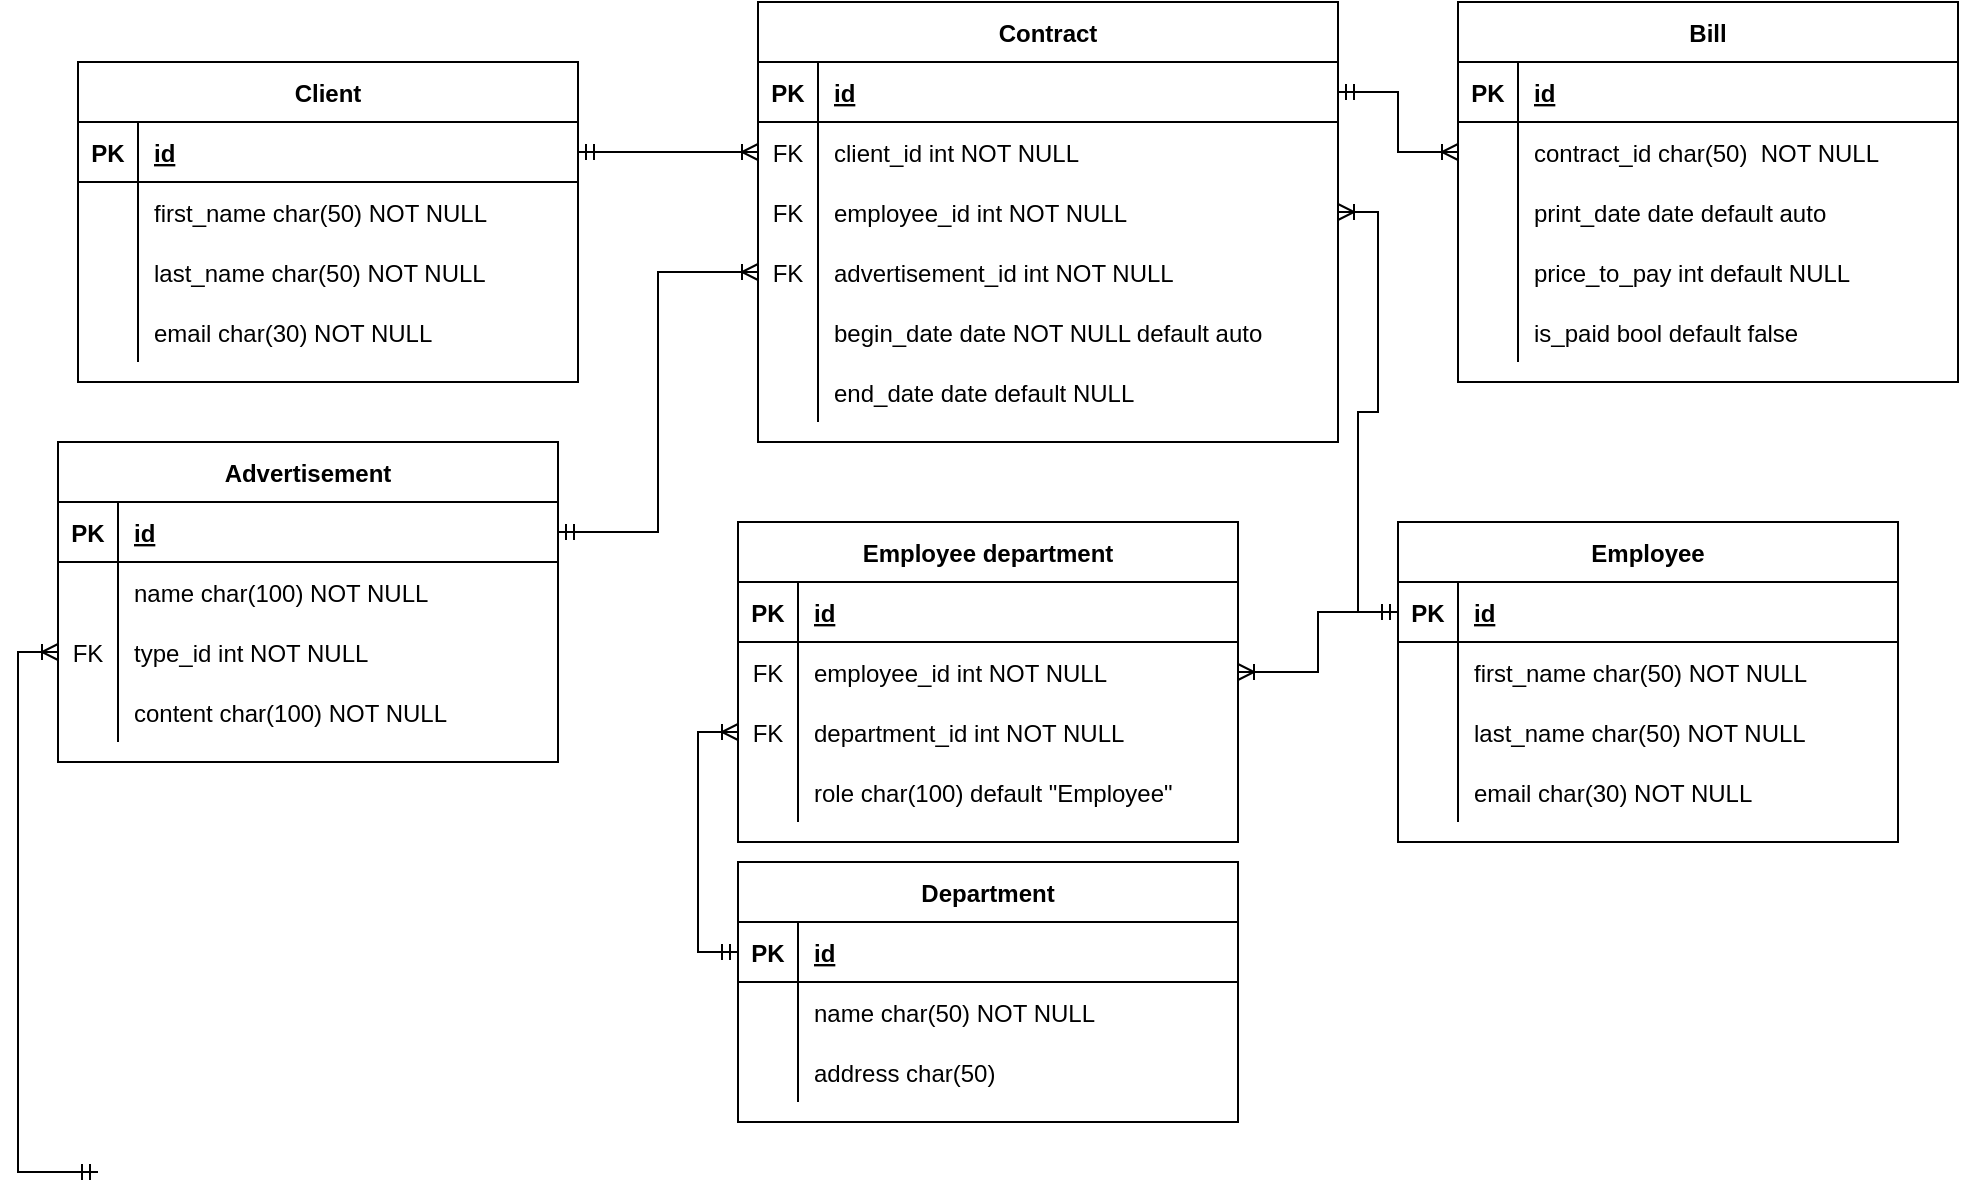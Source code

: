 <mxfile version="14.4.3" type="github">
  <diagram id="R2lEEEUBdFMjLlhIrx00" name="Page-1">
    <mxGraphModel dx="1182" dy="742" grid="1" gridSize="10" guides="1" tooltips="1" connect="1" arrows="1" fold="1" page="1" pageScale="1" pageWidth="850" pageHeight="1100" math="0" shadow="0" extFonts="Permanent Marker^https://fonts.googleapis.com/css?family=Permanent+Marker">
      <root>
        <mxCell id="0" />
        <mxCell id="1" parent="0" />
        <mxCell id="C-vyLk0tnHw3VtMMgP7b-1" value="" style="edgeStyle=entityRelationEdgeStyle;endArrow=ERoneToMany;startArrow=ERmandOne;endFill=0;startFill=0;" parent="1" source="C-vyLk0tnHw3VtMMgP7b-24" target="C-vyLk0tnHw3VtMMgP7b-6" edge="1">
          <mxGeometry width="100" height="100" relative="1" as="geometry">
            <mxPoint x="340" y="720" as="sourcePoint" />
            <mxPoint x="440" y="620" as="targetPoint" />
          </mxGeometry>
        </mxCell>
        <mxCell id="C-vyLk0tnHw3VtMMgP7b-2" value="Contract" style="shape=table;startSize=30;container=1;collapsible=1;childLayout=tableLayout;fixedRows=1;rowLines=0;fontStyle=1;align=center;resizeLast=1;" parent="1" vertex="1">
          <mxGeometry x="490" y="120" width="290" height="220" as="geometry" />
        </mxCell>
        <mxCell id="C-vyLk0tnHw3VtMMgP7b-3" value="" style="shape=partialRectangle;collapsible=0;dropTarget=0;pointerEvents=0;fillColor=none;points=[[0,0.5],[1,0.5]];portConstraint=eastwest;top=0;left=0;right=0;bottom=1;" parent="C-vyLk0tnHw3VtMMgP7b-2" vertex="1">
          <mxGeometry y="30" width="290" height="30" as="geometry" />
        </mxCell>
        <mxCell id="C-vyLk0tnHw3VtMMgP7b-4" value="PK" style="shape=partialRectangle;overflow=hidden;connectable=0;fillColor=none;top=0;left=0;bottom=0;right=0;fontStyle=1;" parent="C-vyLk0tnHw3VtMMgP7b-3" vertex="1">
          <mxGeometry width="30" height="30" as="geometry" />
        </mxCell>
        <mxCell id="C-vyLk0tnHw3VtMMgP7b-5" value="id" style="shape=partialRectangle;overflow=hidden;connectable=0;fillColor=none;top=0;left=0;bottom=0;right=0;align=left;spacingLeft=6;fontStyle=5;" parent="C-vyLk0tnHw3VtMMgP7b-3" vertex="1">
          <mxGeometry x="30" width="260" height="30" as="geometry" />
        </mxCell>
        <mxCell id="C-vyLk0tnHw3VtMMgP7b-6" value="" style="shape=partialRectangle;collapsible=0;dropTarget=0;pointerEvents=0;fillColor=none;points=[[0,0.5],[1,0.5]];portConstraint=eastwest;top=0;left=0;right=0;bottom=0;" parent="C-vyLk0tnHw3VtMMgP7b-2" vertex="1">
          <mxGeometry y="60" width="290" height="30" as="geometry" />
        </mxCell>
        <mxCell id="C-vyLk0tnHw3VtMMgP7b-7" value="FK" style="shape=partialRectangle;overflow=hidden;connectable=0;fillColor=none;top=0;left=0;bottom=0;right=0;" parent="C-vyLk0tnHw3VtMMgP7b-6" vertex="1">
          <mxGeometry width="30" height="30" as="geometry" />
        </mxCell>
        <mxCell id="C-vyLk0tnHw3VtMMgP7b-8" value="client_id int NOT NULL" style="shape=partialRectangle;overflow=hidden;connectable=0;fillColor=none;top=0;left=0;bottom=0;right=0;align=left;spacingLeft=6;" parent="C-vyLk0tnHw3VtMMgP7b-6" vertex="1">
          <mxGeometry x="30" width="260" height="30" as="geometry" />
        </mxCell>
        <mxCell id="C-vyLk0tnHw3VtMMgP7b-9" value="" style="shape=partialRectangle;collapsible=0;dropTarget=0;pointerEvents=0;fillColor=none;points=[[0,0.5],[1,0.5]];portConstraint=eastwest;top=0;left=0;right=0;bottom=0;" parent="C-vyLk0tnHw3VtMMgP7b-2" vertex="1">
          <mxGeometry y="90" width="290" height="30" as="geometry" />
        </mxCell>
        <mxCell id="C-vyLk0tnHw3VtMMgP7b-10" value="FK" style="shape=partialRectangle;overflow=hidden;connectable=0;fillColor=none;top=0;left=0;bottom=0;right=0;" parent="C-vyLk0tnHw3VtMMgP7b-9" vertex="1">
          <mxGeometry width="30" height="30" as="geometry" />
        </mxCell>
        <mxCell id="C-vyLk0tnHw3VtMMgP7b-11" value="employee_id int NOT NULL" style="shape=partialRectangle;overflow=hidden;connectable=0;fillColor=none;top=0;left=0;bottom=0;right=0;align=left;spacingLeft=6;" parent="C-vyLk0tnHw3VtMMgP7b-9" vertex="1">
          <mxGeometry x="30" width="260" height="30" as="geometry" />
        </mxCell>
        <mxCell id="jYW_8Co8lEucG8dBWMGK-66" value="" style="shape=partialRectangle;collapsible=0;dropTarget=0;pointerEvents=0;fillColor=none;points=[[0,0.5],[1,0.5]];portConstraint=eastwest;top=0;left=0;right=0;bottom=0;" parent="C-vyLk0tnHw3VtMMgP7b-2" vertex="1">
          <mxGeometry y="120" width="290" height="30" as="geometry" />
        </mxCell>
        <mxCell id="jYW_8Co8lEucG8dBWMGK-67" value="FK" style="shape=partialRectangle;overflow=hidden;connectable=0;fillColor=none;top=0;left=0;bottom=0;right=0;" parent="jYW_8Co8lEucG8dBWMGK-66" vertex="1">
          <mxGeometry width="30" height="30" as="geometry" />
        </mxCell>
        <mxCell id="jYW_8Co8lEucG8dBWMGK-68" value="advertisement_id int NOT NULL" style="shape=partialRectangle;overflow=hidden;connectable=0;fillColor=none;top=0;left=0;bottom=0;right=0;align=left;spacingLeft=6;" parent="jYW_8Co8lEucG8dBWMGK-66" vertex="1">
          <mxGeometry x="30" width="260" height="30" as="geometry" />
        </mxCell>
        <mxCell id="jYW_8Co8lEucG8dBWMGK-69" value="" style="shape=partialRectangle;collapsible=0;dropTarget=0;pointerEvents=0;fillColor=none;points=[[0,0.5],[1,0.5]];portConstraint=eastwest;top=0;left=0;right=0;bottom=0;" parent="C-vyLk0tnHw3VtMMgP7b-2" vertex="1">
          <mxGeometry y="150" width="290" height="30" as="geometry" />
        </mxCell>
        <mxCell id="jYW_8Co8lEucG8dBWMGK-70" value="" style="shape=partialRectangle;overflow=hidden;connectable=0;fillColor=none;top=0;left=0;bottom=0;right=0;" parent="jYW_8Co8lEucG8dBWMGK-69" vertex="1">
          <mxGeometry width="30" height="30" as="geometry" />
        </mxCell>
        <mxCell id="jYW_8Co8lEucG8dBWMGK-71" value="begin_date date NOT NULL default auto" style="shape=partialRectangle;overflow=hidden;connectable=0;fillColor=none;top=0;left=0;bottom=0;right=0;align=left;spacingLeft=6;" parent="jYW_8Co8lEucG8dBWMGK-69" vertex="1">
          <mxGeometry x="30" width="260" height="30" as="geometry" />
        </mxCell>
        <mxCell id="jYW_8Co8lEucG8dBWMGK-72" value="" style="shape=partialRectangle;collapsible=0;dropTarget=0;pointerEvents=0;fillColor=none;points=[[0,0.5],[1,0.5]];portConstraint=eastwest;top=0;left=0;right=0;bottom=0;" parent="C-vyLk0tnHw3VtMMgP7b-2" vertex="1">
          <mxGeometry y="180" width="290" height="30" as="geometry" />
        </mxCell>
        <mxCell id="jYW_8Co8lEucG8dBWMGK-73" value="" style="shape=partialRectangle;overflow=hidden;connectable=0;fillColor=none;top=0;left=0;bottom=0;right=0;" parent="jYW_8Co8lEucG8dBWMGK-72" vertex="1">
          <mxGeometry width="30" height="30" as="geometry" />
        </mxCell>
        <mxCell id="jYW_8Co8lEucG8dBWMGK-74" value="end_date date default NULL" style="shape=partialRectangle;overflow=hidden;connectable=0;fillColor=none;top=0;left=0;bottom=0;right=0;align=left;spacingLeft=6;" parent="jYW_8Co8lEucG8dBWMGK-72" vertex="1">
          <mxGeometry x="30" width="260" height="30" as="geometry" />
        </mxCell>
        <mxCell id="C-vyLk0tnHw3VtMMgP7b-23" value="Client" style="shape=table;startSize=30;container=1;collapsible=1;childLayout=tableLayout;fixedRows=1;rowLines=0;fontStyle=1;align=center;resizeLast=1;" parent="1" vertex="1">
          <mxGeometry x="150" y="150" width="250" height="160" as="geometry" />
        </mxCell>
        <mxCell id="C-vyLk0tnHw3VtMMgP7b-24" value="" style="shape=partialRectangle;collapsible=0;dropTarget=0;pointerEvents=0;fillColor=none;points=[[0,0.5],[1,0.5]];portConstraint=eastwest;top=0;left=0;right=0;bottom=1;" parent="C-vyLk0tnHw3VtMMgP7b-23" vertex="1">
          <mxGeometry y="30" width="250" height="30" as="geometry" />
        </mxCell>
        <mxCell id="C-vyLk0tnHw3VtMMgP7b-25" value="PK" style="shape=partialRectangle;overflow=hidden;connectable=0;fillColor=none;top=0;left=0;bottom=0;right=0;fontStyle=1;" parent="C-vyLk0tnHw3VtMMgP7b-24" vertex="1">
          <mxGeometry width="30" height="30" as="geometry" />
        </mxCell>
        <mxCell id="C-vyLk0tnHw3VtMMgP7b-26" value="id" style="shape=partialRectangle;overflow=hidden;connectable=0;fillColor=none;top=0;left=0;bottom=0;right=0;align=left;spacingLeft=6;fontStyle=5;" parent="C-vyLk0tnHw3VtMMgP7b-24" vertex="1">
          <mxGeometry x="30" width="220" height="30" as="geometry" />
        </mxCell>
        <mxCell id="C-vyLk0tnHw3VtMMgP7b-27" value="" style="shape=partialRectangle;collapsible=0;dropTarget=0;pointerEvents=0;fillColor=none;points=[[0,0.5],[1,0.5]];portConstraint=eastwest;top=0;left=0;right=0;bottom=0;" parent="C-vyLk0tnHw3VtMMgP7b-23" vertex="1">
          <mxGeometry y="60" width="250" height="30" as="geometry" />
        </mxCell>
        <mxCell id="C-vyLk0tnHw3VtMMgP7b-28" value="" style="shape=partialRectangle;overflow=hidden;connectable=0;fillColor=none;top=0;left=0;bottom=0;right=0;" parent="C-vyLk0tnHw3VtMMgP7b-27" vertex="1">
          <mxGeometry width="30" height="30" as="geometry" />
        </mxCell>
        <mxCell id="C-vyLk0tnHw3VtMMgP7b-29" value="first_name char(50) NOT NULL" style="shape=partialRectangle;overflow=hidden;connectable=0;fillColor=none;top=0;left=0;bottom=0;right=0;align=left;spacingLeft=6;" parent="C-vyLk0tnHw3VtMMgP7b-27" vertex="1">
          <mxGeometry x="30" width="220" height="30" as="geometry" />
        </mxCell>
        <mxCell id="DAZSzT3aJ0yRN7Px0Ek2-8" value="" style="shape=partialRectangle;collapsible=0;dropTarget=0;pointerEvents=0;fillColor=none;points=[[0,0.5],[1,0.5]];portConstraint=eastwest;top=0;left=0;right=0;bottom=0;" parent="C-vyLk0tnHw3VtMMgP7b-23" vertex="1">
          <mxGeometry y="90" width="250" height="30" as="geometry" />
        </mxCell>
        <mxCell id="DAZSzT3aJ0yRN7Px0Ek2-9" value="" style="shape=partialRectangle;overflow=hidden;connectable=0;fillColor=none;top=0;left=0;bottom=0;right=0;" parent="DAZSzT3aJ0yRN7Px0Ek2-8" vertex="1">
          <mxGeometry width="30" height="30" as="geometry" />
        </mxCell>
        <mxCell id="DAZSzT3aJ0yRN7Px0Ek2-10" value="last_name char(50) NOT NULL" style="shape=partialRectangle;overflow=hidden;connectable=0;fillColor=none;top=0;left=0;bottom=0;right=0;align=left;spacingLeft=6;" parent="DAZSzT3aJ0yRN7Px0Ek2-8" vertex="1">
          <mxGeometry x="30" width="220" height="30" as="geometry" />
        </mxCell>
        <mxCell id="DAZSzT3aJ0yRN7Px0Ek2-11" value="" style="shape=partialRectangle;collapsible=0;dropTarget=0;pointerEvents=0;fillColor=none;points=[[0,0.5],[1,0.5]];portConstraint=eastwest;top=0;left=0;right=0;bottom=0;" parent="C-vyLk0tnHw3VtMMgP7b-23" vertex="1">
          <mxGeometry y="120" width="250" height="30" as="geometry" />
        </mxCell>
        <mxCell id="DAZSzT3aJ0yRN7Px0Ek2-12" value="" style="shape=partialRectangle;overflow=hidden;connectable=0;fillColor=none;top=0;left=0;bottom=0;right=0;" parent="DAZSzT3aJ0yRN7Px0Ek2-11" vertex="1">
          <mxGeometry width="30" height="30" as="geometry" />
        </mxCell>
        <mxCell id="DAZSzT3aJ0yRN7Px0Ek2-13" value="email char(30) NOT NULL" style="shape=partialRectangle;overflow=hidden;connectable=0;fillColor=none;top=0;left=0;bottom=0;right=0;align=left;spacingLeft=6;" parent="DAZSzT3aJ0yRN7Px0Ek2-11" vertex="1">
          <mxGeometry x="30" width="220" height="30" as="geometry" />
        </mxCell>
        <mxCell id="jYW_8Co8lEucG8dBWMGK-1" value="Advertisement" style="shape=table;startSize=30;container=1;collapsible=1;childLayout=tableLayout;fixedRows=1;rowLines=0;fontStyle=1;align=center;resizeLast=1;" parent="1" vertex="1">
          <mxGeometry x="140" y="340" width="250" height="160" as="geometry" />
        </mxCell>
        <mxCell id="jYW_8Co8lEucG8dBWMGK-2" value="" style="shape=partialRectangle;collapsible=0;dropTarget=0;pointerEvents=0;fillColor=none;points=[[0,0.5],[1,0.5]];portConstraint=eastwest;top=0;left=0;right=0;bottom=1;" parent="jYW_8Co8lEucG8dBWMGK-1" vertex="1">
          <mxGeometry y="30" width="250" height="30" as="geometry" />
        </mxCell>
        <mxCell id="jYW_8Co8lEucG8dBWMGK-3" value="PK" style="shape=partialRectangle;overflow=hidden;connectable=0;fillColor=none;top=0;left=0;bottom=0;right=0;fontStyle=1;" parent="jYW_8Co8lEucG8dBWMGK-2" vertex="1">
          <mxGeometry width="30" height="30" as="geometry" />
        </mxCell>
        <mxCell id="jYW_8Co8lEucG8dBWMGK-4" value="id" style="shape=partialRectangle;overflow=hidden;connectable=0;fillColor=none;top=0;left=0;bottom=0;right=0;align=left;spacingLeft=6;fontStyle=5;" parent="jYW_8Co8lEucG8dBWMGK-2" vertex="1">
          <mxGeometry x="30" width="220" height="30" as="geometry" />
        </mxCell>
        <mxCell id="jYW_8Co8lEucG8dBWMGK-8" value="" style="shape=partialRectangle;collapsible=0;dropTarget=0;pointerEvents=0;fillColor=none;points=[[0,0.5],[1,0.5]];portConstraint=eastwest;top=0;left=0;right=0;bottom=0;" parent="jYW_8Co8lEucG8dBWMGK-1" vertex="1">
          <mxGeometry y="60" width="250" height="30" as="geometry" />
        </mxCell>
        <mxCell id="jYW_8Co8lEucG8dBWMGK-9" value="" style="shape=partialRectangle;overflow=hidden;connectable=0;fillColor=none;top=0;left=0;bottom=0;right=0;" parent="jYW_8Co8lEucG8dBWMGK-8" vertex="1">
          <mxGeometry width="30" height="30" as="geometry" />
        </mxCell>
        <mxCell id="jYW_8Co8lEucG8dBWMGK-10" value="name char(100) NOT NULL" style="shape=partialRectangle;overflow=hidden;connectable=0;fillColor=none;top=0;left=0;bottom=0;right=0;align=left;spacingLeft=6;" parent="jYW_8Co8lEucG8dBWMGK-8" vertex="1">
          <mxGeometry x="30" width="220" height="30" as="geometry" />
        </mxCell>
        <mxCell id="jYW_8Co8lEucG8dBWMGK-31" value="" style="shape=partialRectangle;collapsible=0;dropTarget=0;pointerEvents=0;fillColor=none;points=[[0,0.5],[1,0.5]];portConstraint=eastwest;top=0;left=0;right=0;bottom=0;" parent="jYW_8Co8lEucG8dBWMGK-1" vertex="1">
          <mxGeometry y="90" width="250" height="30" as="geometry" />
        </mxCell>
        <mxCell id="jYW_8Co8lEucG8dBWMGK-32" value="FK" style="shape=partialRectangle;overflow=hidden;connectable=0;fillColor=none;top=0;left=0;bottom=0;right=0;" parent="jYW_8Co8lEucG8dBWMGK-31" vertex="1">
          <mxGeometry width="30" height="30" as="geometry" />
        </mxCell>
        <mxCell id="jYW_8Co8lEucG8dBWMGK-33" value="type_id int NOT NULL" style="shape=partialRectangle;overflow=hidden;connectable=0;fillColor=none;top=0;left=0;bottom=0;right=0;align=left;spacingLeft=6;" parent="jYW_8Co8lEucG8dBWMGK-31" vertex="1">
          <mxGeometry x="30" width="220" height="30" as="geometry" />
        </mxCell>
        <mxCell id="jYW_8Co8lEucG8dBWMGK-34" value="" style="shape=partialRectangle;collapsible=0;dropTarget=0;pointerEvents=0;fillColor=none;points=[[0,0.5],[1,0.5]];portConstraint=eastwest;top=0;left=0;right=0;bottom=0;" parent="jYW_8Co8lEucG8dBWMGK-1" vertex="1">
          <mxGeometry y="120" width="250" height="30" as="geometry" />
        </mxCell>
        <mxCell id="jYW_8Co8lEucG8dBWMGK-35" value="" style="shape=partialRectangle;overflow=hidden;connectable=0;fillColor=none;top=0;left=0;bottom=0;right=0;" parent="jYW_8Co8lEucG8dBWMGK-34" vertex="1">
          <mxGeometry width="30" height="30" as="geometry" />
        </mxCell>
        <mxCell id="jYW_8Co8lEucG8dBWMGK-36" value="content char(100) NOT NULL" style="shape=partialRectangle;overflow=hidden;connectable=0;fillColor=none;top=0;left=0;bottom=0;right=0;align=left;spacingLeft=6;" parent="jYW_8Co8lEucG8dBWMGK-34" vertex="1">
          <mxGeometry x="30" width="220" height="30" as="geometry" />
        </mxCell>
        <mxCell id="jYW_8Co8lEucG8dBWMGK-11" value="Employee" style="shape=table;startSize=30;container=1;collapsible=1;childLayout=tableLayout;fixedRows=1;rowLines=0;fontStyle=1;align=center;resizeLast=1;" parent="1" vertex="1">
          <mxGeometry x="810" y="380" width="250" height="160" as="geometry" />
        </mxCell>
        <mxCell id="jYW_8Co8lEucG8dBWMGK-12" value="" style="shape=partialRectangle;collapsible=0;dropTarget=0;pointerEvents=0;fillColor=none;points=[[0,0.5],[1,0.5]];portConstraint=eastwest;top=0;left=0;right=0;bottom=1;" parent="jYW_8Co8lEucG8dBWMGK-11" vertex="1">
          <mxGeometry y="30" width="250" height="30" as="geometry" />
        </mxCell>
        <mxCell id="jYW_8Co8lEucG8dBWMGK-13" value="PK" style="shape=partialRectangle;overflow=hidden;connectable=0;fillColor=none;top=0;left=0;bottom=0;right=0;fontStyle=1;" parent="jYW_8Co8lEucG8dBWMGK-12" vertex="1">
          <mxGeometry width="30" height="30" as="geometry" />
        </mxCell>
        <mxCell id="jYW_8Co8lEucG8dBWMGK-14" value="id" style="shape=partialRectangle;overflow=hidden;connectable=0;fillColor=none;top=0;left=0;bottom=0;right=0;align=left;spacingLeft=6;fontStyle=5;" parent="jYW_8Co8lEucG8dBWMGK-12" vertex="1">
          <mxGeometry x="30" width="220" height="30" as="geometry" />
        </mxCell>
        <mxCell id="jYW_8Co8lEucG8dBWMGK-15" value="" style="shape=partialRectangle;collapsible=0;dropTarget=0;pointerEvents=0;fillColor=none;points=[[0,0.5],[1,0.5]];portConstraint=eastwest;top=0;left=0;right=0;bottom=0;" parent="jYW_8Co8lEucG8dBWMGK-11" vertex="1">
          <mxGeometry y="60" width="250" height="30" as="geometry" />
        </mxCell>
        <mxCell id="jYW_8Co8lEucG8dBWMGK-16" value="" style="shape=partialRectangle;overflow=hidden;connectable=0;fillColor=none;top=0;left=0;bottom=0;right=0;" parent="jYW_8Co8lEucG8dBWMGK-15" vertex="1">
          <mxGeometry width="30" height="30" as="geometry" />
        </mxCell>
        <mxCell id="jYW_8Co8lEucG8dBWMGK-17" value="first_name char(50) NOT NULL" style="shape=partialRectangle;overflow=hidden;connectable=0;fillColor=none;top=0;left=0;bottom=0;right=0;align=left;spacingLeft=6;" parent="jYW_8Co8lEucG8dBWMGK-15" vertex="1">
          <mxGeometry x="30" width="220" height="30" as="geometry" />
        </mxCell>
        <mxCell id="jYW_8Co8lEucG8dBWMGK-18" value="" style="shape=partialRectangle;collapsible=0;dropTarget=0;pointerEvents=0;fillColor=none;points=[[0,0.5],[1,0.5]];portConstraint=eastwest;top=0;left=0;right=0;bottom=0;" parent="jYW_8Co8lEucG8dBWMGK-11" vertex="1">
          <mxGeometry y="90" width="250" height="30" as="geometry" />
        </mxCell>
        <mxCell id="jYW_8Co8lEucG8dBWMGK-19" value="" style="shape=partialRectangle;overflow=hidden;connectable=0;fillColor=none;top=0;left=0;bottom=0;right=0;" parent="jYW_8Co8lEucG8dBWMGK-18" vertex="1">
          <mxGeometry width="30" height="30" as="geometry" />
        </mxCell>
        <mxCell id="jYW_8Co8lEucG8dBWMGK-20" value="last_name char(50) NOT NULL" style="shape=partialRectangle;overflow=hidden;connectable=0;fillColor=none;top=0;left=0;bottom=0;right=0;align=left;spacingLeft=6;" parent="jYW_8Co8lEucG8dBWMGK-18" vertex="1">
          <mxGeometry x="30" width="220" height="30" as="geometry" />
        </mxCell>
        <mxCell id="jYW_8Co8lEucG8dBWMGK-21" value="" style="shape=partialRectangle;collapsible=0;dropTarget=0;pointerEvents=0;fillColor=none;points=[[0,0.5],[1,0.5]];portConstraint=eastwest;top=0;left=0;right=0;bottom=0;" parent="jYW_8Co8lEucG8dBWMGK-11" vertex="1">
          <mxGeometry y="120" width="250" height="30" as="geometry" />
        </mxCell>
        <mxCell id="jYW_8Co8lEucG8dBWMGK-22" value="" style="shape=partialRectangle;overflow=hidden;connectable=0;fillColor=none;top=0;left=0;bottom=0;right=0;" parent="jYW_8Co8lEucG8dBWMGK-21" vertex="1">
          <mxGeometry width="30" height="30" as="geometry" />
        </mxCell>
        <mxCell id="jYW_8Co8lEucG8dBWMGK-23" value="email char(30) NOT NULL" style="shape=partialRectangle;overflow=hidden;connectable=0;fillColor=none;top=0;left=0;bottom=0;right=0;align=left;spacingLeft=6;" parent="jYW_8Co8lEucG8dBWMGK-21" vertex="1">
          <mxGeometry x="30" width="220" height="30" as="geometry" />
        </mxCell>
        <mxCell id="jYW_8Co8lEucG8dBWMGK-24" value="Department" style="shape=table;startSize=30;container=1;collapsible=1;childLayout=tableLayout;fixedRows=1;rowLines=0;fontStyle=1;align=center;resizeLast=1;" parent="1" vertex="1">
          <mxGeometry x="480" y="550" width="250" height="130" as="geometry" />
        </mxCell>
        <mxCell id="jYW_8Co8lEucG8dBWMGK-25" value="" style="shape=partialRectangle;collapsible=0;dropTarget=0;pointerEvents=0;fillColor=none;points=[[0,0.5],[1,0.5]];portConstraint=eastwest;top=0;left=0;right=0;bottom=1;" parent="jYW_8Co8lEucG8dBWMGK-24" vertex="1">
          <mxGeometry y="30" width="250" height="30" as="geometry" />
        </mxCell>
        <mxCell id="jYW_8Co8lEucG8dBWMGK-26" value="PK" style="shape=partialRectangle;overflow=hidden;connectable=0;fillColor=none;top=0;left=0;bottom=0;right=0;fontStyle=1;" parent="jYW_8Co8lEucG8dBWMGK-25" vertex="1">
          <mxGeometry width="30" height="30" as="geometry" />
        </mxCell>
        <mxCell id="jYW_8Co8lEucG8dBWMGK-27" value="id" style="shape=partialRectangle;overflow=hidden;connectable=0;fillColor=none;top=0;left=0;bottom=0;right=0;align=left;spacingLeft=6;fontStyle=5;" parent="jYW_8Co8lEucG8dBWMGK-25" vertex="1">
          <mxGeometry x="30" width="220" height="30" as="geometry" />
        </mxCell>
        <mxCell id="jYW_8Co8lEucG8dBWMGK-28" value="" style="shape=partialRectangle;collapsible=0;dropTarget=0;pointerEvents=0;fillColor=none;points=[[0,0.5],[1,0.5]];portConstraint=eastwest;top=0;left=0;right=0;bottom=0;" parent="jYW_8Co8lEucG8dBWMGK-24" vertex="1">
          <mxGeometry y="60" width="250" height="30" as="geometry" />
        </mxCell>
        <mxCell id="jYW_8Co8lEucG8dBWMGK-29" value="" style="shape=partialRectangle;overflow=hidden;connectable=0;fillColor=none;top=0;left=0;bottom=0;right=0;" parent="jYW_8Co8lEucG8dBWMGK-28" vertex="1">
          <mxGeometry width="30" height="30" as="geometry" />
        </mxCell>
        <mxCell id="jYW_8Co8lEucG8dBWMGK-30" value="name char(50) NOT NULL" style="shape=partialRectangle;overflow=hidden;connectable=0;fillColor=none;top=0;left=0;bottom=0;right=0;align=left;spacingLeft=6;" parent="jYW_8Co8lEucG8dBWMGK-28" vertex="1">
          <mxGeometry x="30" width="220" height="30" as="geometry" />
        </mxCell>
        <mxCell id="jYW_8Co8lEucG8dBWMGK-63" value="" style="shape=partialRectangle;collapsible=0;dropTarget=0;pointerEvents=0;fillColor=none;points=[[0,0.5],[1,0.5]];portConstraint=eastwest;top=0;left=0;right=0;bottom=0;" parent="jYW_8Co8lEucG8dBWMGK-24" vertex="1">
          <mxGeometry y="90" width="250" height="30" as="geometry" />
        </mxCell>
        <mxCell id="jYW_8Co8lEucG8dBWMGK-64" value="" style="shape=partialRectangle;overflow=hidden;connectable=0;fillColor=none;top=0;left=0;bottom=0;right=0;" parent="jYW_8Co8lEucG8dBWMGK-63" vertex="1">
          <mxGeometry width="30" height="30" as="geometry" />
        </mxCell>
        <mxCell id="jYW_8Co8lEucG8dBWMGK-65" value="address char(50) " style="shape=partialRectangle;overflow=hidden;connectable=0;fillColor=none;top=0;left=0;bottom=0;right=0;align=left;spacingLeft=6;" parent="jYW_8Co8lEucG8dBWMGK-63" vertex="1">
          <mxGeometry x="30" width="220" height="30" as="geometry" />
        </mxCell>
        <mxCell id="jYW_8Co8lEucG8dBWMGK-50" value="Employee department" style="shape=table;startSize=30;container=1;collapsible=1;childLayout=tableLayout;fixedRows=1;rowLines=0;fontStyle=1;align=center;resizeLast=1;" parent="1" vertex="1">
          <mxGeometry x="480" y="380" width="250" height="160" as="geometry" />
        </mxCell>
        <mxCell id="jYW_8Co8lEucG8dBWMGK-51" value="" style="shape=partialRectangle;collapsible=0;dropTarget=0;pointerEvents=0;fillColor=none;points=[[0,0.5],[1,0.5]];portConstraint=eastwest;top=0;left=0;right=0;bottom=1;" parent="jYW_8Co8lEucG8dBWMGK-50" vertex="1">
          <mxGeometry y="30" width="250" height="30" as="geometry" />
        </mxCell>
        <mxCell id="jYW_8Co8lEucG8dBWMGK-52" value="PK" style="shape=partialRectangle;overflow=hidden;connectable=0;fillColor=none;top=0;left=0;bottom=0;right=0;fontStyle=1;" parent="jYW_8Co8lEucG8dBWMGK-51" vertex="1">
          <mxGeometry width="30" height="30" as="geometry" />
        </mxCell>
        <mxCell id="jYW_8Co8lEucG8dBWMGK-53" value="id" style="shape=partialRectangle;overflow=hidden;connectable=0;fillColor=none;top=0;left=0;bottom=0;right=0;align=left;spacingLeft=6;fontStyle=5;" parent="jYW_8Co8lEucG8dBWMGK-51" vertex="1">
          <mxGeometry x="30" width="220" height="30" as="geometry" />
        </mxCell>
        <mxCell id="jYW_8Co8lEucG8dBWMGK-54" value="" style="shape=partialRectangle;collapsible=0;dropTarget=0;pointerEvents=0;fillColor=none;points=[[0,0.5],[1,0.5]];portConstraint=eastwest;top=0;left=0;right=0;bottom=0;" parent="jYW_8Co8lEucG8dBWMGK-50" vertex="1">
          <mxGeometry y="60" width="250" height="30" as="geometry" />
        </mxCell>
        <mxCell id="jYW_8Co8lEucG8dBWMGK-55" value="FK" style="shape=partialRectangle;overflow=hidden;connectable=0;fillColor=none;top=0;left=0;bottom=0;right=0;" parent="jYW_8Co8lEucG8dBWMGK-54" vertex="1">
          <mxGeometry width="30" height="30" as="geometry" />
        </mxCell>
        <mxCell id="jYW_8Co8lEucG8dBWMGK-56" value="employee_id int NOT NULL" style="shape=partialRectangle;overflow=hidden;connectable=0;fillColor=none;top=0;left=0;bottom=0;right=0;align=left;spacingLeft=6;" parent="jYW_8Co8lEucG8dBWMGK-54" vertex="1">
          <mxGeometry x="30" width="220" height="30" as="geometry" />
        </mxCell>
        <mxCell id="jYW_8Co8lEucG8dBWMGK-57" value="" style="shape=partialRectangle;collapsible=0;dropTarget=0;pointerEvents=0;fillColor=none;points=[[0,0.5],[1,0.5]];portConstraint=eastwest;top=0;left=0;right=0;bottom=0;" parent="jYW_8Co8lEucG8dBWMGK-50" vertex="1">
          <mxGeometry y="90" width="250" height="30" as="geometry" />
        </mxCell>
        <mxCell id="jYW_8Co8lEucG8dBWMGK-58" value="FK" style="shape=partialRectangle;overflow=hidden;connectable=0;fillColor=none;top=0;left=0;bottom=0;right=0;" parent="jYW_8Co8lEucG8dBWMGK-57" vertex="1">
          <mxGeometry width="30" height="30" as="geometry" />
        </mxCell>
        <mxCell id="jYW_8Co8lEucG8dBWMGK-59" value="department_id int NOT NULL" style="shape=partialRectangle;overflow=hidden;connectable=0;fillColor=none;top=0;left=0;bottom=0;right=0;align=left;spacingLeft=6;" parent="jYW_8Co8lEucG8dBWMGK-57" vertex="1">
          <mxGeometry x="30" width="220" height="30" as="geometry" />
        </mxCell>
        <mxCell id="jYW_8Co8lEucG8dBWMGK-60" value="" style="shape=partialRectangle;collapsible=0;dropTarget=0;pointerEvents=0;fillColor=none;points=[[0,0.5],[1,0.5]];portConstraint=eastwest;top=0;left=0;right=0;bottom=0;" parent="jYW_8Co8lEucG8dBWMGK-50" vertex="1">
          <mxGeometry y="120" width="250" height="30" as="geometry" />
        </mxCell>
        <mxCell id="jYW_8Co8lEucG8dBWMGK-61" value="" style="shape=partialRectangle;overflow=hidden;connectable=0;fillColor=none;top=0;left=0;bottom=0;right=0;" parent="jYW_8Co8lEucG8dBWMGK-60" vertex="1">
          <mxGeometry width="30" height="30" as="geometry" />
        </mxCell>
        <mxCell id="jYW_8Co8lEucG8dBWMGK-62" value="role char(100) default &quot;Employee&quot;" style="shape=partialRectangle;overflow=hidden;connectable=0;fillColor=none;top=0;left=0;bottom=0;right=0;align=left;spacingLeft=6;" parent="jYW_8Co8lEucG8dBWMGK-60" vertex="1">
          <mxGeometry x="30" width="220" height="30" as="geometry" />
        </mxCell>
        <mxCell id="jYW_8Co8lEucG8dBWMGK-77" style="edgeStyle=orthogonalEdgeStyle;rounded=0;orthogonalLoop=1;jettySize=auto;html=1;entryX=0;entryY=0.5;entryDx=0;entryDy=0;startArrow=ERmandOne;startFill=0;endArrow=ERoneToMany;endFill=0;" parent="1" target="jYW_8Co8lEucG8dBWMGK-31" edge="1">
          <mxGeometry relative="1" as="geometry">
            <mxPoint x="160" y="705" as="sourcePoint" />
            <Array as="points">
              <mxPoint x="120" y="705" />
              <mxPoint x="120" y="445" />
            </Array>
          </mxGeometry>
        </mxCell>
        <mxCell id="jYW_8Co8lEucG8dBWMGK-78" style="edgeStyle=orthogonalEdgeStyle;rounded=0;orthogonalLoop=1;jettySize=auto;html=1;entryX=1;entryY=0.5;entryDx=0;entryDy=0;startArrow=ERmandOne;startFill=0;endArrow=ERoneToMany;endFill=0;" parent="1" source="jYW_8Co8lEucG8dBWMGK-12" target="jYW_8Co8lEucG8dBWMGK-54" edge="1">
          <mxGeometry relative="1" as="geometry" />
        </mxCell>
        <mxCell id="jYW_8Co8lEucG8dBWMGK-79" style="edgeStyle=orthogonalEdgeStyle;rounded=0;orthogonalLoop=1;jettySize=auto;html=1;entryX=0;entryY=0.5;entryDx=0;entryDy=0;startArrow=ERmandOne;startFill=0;endArrow=ERoneToMany;endFill=0;" parent="1" source="jYW_8Co8lEucG8dBWMGK-25" target="jYW_8Co8lEucG8dBWMGK-57" edge="1">
          <mxGeometry relative="1" as="geometry" />
        </mxCell>
        <mxCell id="jYW_8Co8lEucG8dBWMGK-80" style="edgeStyle=orthogonalEdgeStyle;rounded=0;orthogonalLoop=1;jettySize=auto;html=1;entryX=0;entryY=0.5;entryDx=0;entryDy=0;startArrow=ERmandOne;startFill=0;endArrow=ERoneToMany;endFill=0;" parent="1" source="jYW_8Co8lEucG8dBWMGK-2" target="jYW_8Co8lEucG8dBWMGK-66" edge="1">
          <mxGeometry relative="1" as="geometry" />
        </mxCell>
        <mxCell id="jYW_8Co8lEucG8dBWMGK-81" style="edgeStyle=orthogonalEdgeStyle;rounded=0;orthogonalLoop=1;jettySize=auto;html=1;entryX=1;entryY=0.5;entryDx=0;entryDy=0;startArrow=ERmandOne;startFill=0;endArrow=ERoneToMany;endFill=0;" parent="1" source="jYW_8Co8lEucG8dBWMGK-12" target="C-vyLk0tnHw3VtMMgP7b-9" edge="1">
          <mxGeometry relative="1" as="geometry" />
        </mxCell>
        <mxCell id="jYW_8Co8lEucG8dBWMGK-82" value="Bill" style="shape=table;startSize=30;container=1;collapsible=1;childLayout=tableLayout;fixedRows=1;rowLines=0;fontStyle=1;align=center;resizeLast=1;" parent="1" vertex="1">
          <mxGeometry x="840" y="120" width="250" height="190" as="geometry" />
        </mxCell>
        <mxCell id="jYW_8Co8lEucG8dBWMGK-83" value="" style="shape=partialRectangle;collapsible=0;dropTarget=0;pointerEvents=0;fillColor=none;points=[[0,0.5],[1,0.5]];portConstraint=eastwest;top=0;left=0;right=0;bottom=1;" parent="jYW_8Co8lEucG8dBWMGK-82" vertex="1">
          <mxGeometry y="30" width="250" height="30" as="geometry" />
        </mxCell>
        <mxCell id="jYW_8Co8lEucG8dBWMGK-84" value="PK" style="shape=partialRectangle;overflow=hidden;connectable=0;fillColor=none;top=0;left=0;bottom=0;right=0;fontStyle=1;" parent="jYW_8Co8lEucG8dBWMGK-83" vertex="1">
          <mxGeometry width="30" height="30" as="geometry" />
        </mxCell>
        <mxCell id="jYW_8Co8lEucG8dBWMGK-85" value="id" style="shape=partialRectangle;overflow=hidden;connectable=0;fillColor=none;top=0;left=0;bottom=0;right=0;align=left;spacingLeft=6;fontStyle=5;" parent="jYW_8Co8lEucG8dBWMGK-83" vertex="1">
          <mxGeometry x="30" width="220" height="30" as="geometry" />
        </mxCell>
        <mxCell id="jYW_8Co8lEucG8dBWMGK-86" value="" style="shape=partialRectangle;collapsible=0;dropTarget=0;pointerEvents=0;fillColor=none;points=[[0,0.5],[1,0.5]];portConstraint=eastwest;top=0;left=0;right=0;bottom=0;" parent="jYW_8Co8lEucG8dBWMGK-82" vertex="1">
          <mxGeometry y="60" width="250" height="30" as="geometry" />
        </mxCell>
        <mxCell id="jYW_8Co8lEucG8dBWMGK-87" value="" style="shape=partialRectangle;overflow=hidden;connectable=0;fillColor=none;top=0;left=0;bottom=0;right=0;" parent="jYW_8Co8lEucG8dBWMGK-86" vertex="1">
          <mxGeometry width="30" height="30" as="geometry" />
        </mxCell>
        <mxCell id="jYW_8Co8lEucG8dBWMGK-88" value="contract_id char(50)  NOT NULL" style="shape=partialRectangle;overflow=hidden;connectable=0;fillColor=none;top=0;left=0;bottom=0;right=0;align=left;spacingLeft=6;" parent="jYW_8Co8lEucG8dBWMGK-86" vertex="1">
          <mxGeometry x="30" width="220" height="30" as="geometry" />
        </mxCell>
        <mxCell id="jYW_8Co8lEucG8dBWMGK-89" value="" style="shape=partialRectangle;collapsible=0;dropTarget=0;pointerEvents=0;fillColor=none;points=[[0,0.5],[1,0.5]];portConstraint=eastwest;top=0;left=0;right=0;bottom=0;" parent="jYW_8Co8lEucG8dBWMGK-82" vertex="1">
          <mxGeometry y="90" width="250" height="30" as="geometry" />
        </mxCell>
        <mxCell id="jYW_8Co8lEucG8dBWMGK-90" value="" style="shape=partialRectangle;overflow=hidden;connectable=0;fillColor=none;top=0;left=0;bottom=0;right=0;" parent="jYW_8Co8lEucG8dBWMGK-89" vertex="1">
          <mxGeometry width="30" height="30" as="geometry" />
        </mxCell>
        <mxCell id="jYW_8Co8lEucG8dBWMGK-91" value="print_date date default auto" style="shape=partialRectangle;overflow=hidden;connectable=0;fillColor=none;top=0;left=0;bottom=0;right=0;align=left;spacingLeft=6;" parent="jYW_8Co8lEucG8dBWMGK-89" vertex="1">
          <mxGeometry x="30" width="220" height="30" as="geometry" />
        </mxCell>
        <mxCell id="jYW_8Co8lEucG8dBWMGK-92" value="" style="shape=partialRectangle;collapsible=0;dropTarget=0;pointerEvents=0;fillColor=none;points=[[0,0.5],[1,0.5]];portConstraint=eastwest;top=0;left=0;right=0;bottom=0;" parent="jYW_8Co8lEucG8dBWMGK-82" vertex="1">
          <mxGeometry y="120" width="250" height="30" as="geometry" />
        </mxCell>
        <mxCell id="jYW_8Co8lEucG8dBWMGK-93" value="" style="shape=partialRectangle;overflow=hidden;connectable=0;fillColor=none;top=0;left=0;bottom=0;right=0;" parent="jYW_8Co8lEucG8dBWMGK-92" vertex="1">
          <mxGeometry width="30" height="30" as="geometry" />
        </mxCell>
        <mxCell id="jYW_8Co8lEucG8dBWMGK-94" value="price_to_pay int default NULL" style="shape=partialRectangle;overflow=hidden;connectable=0;fillColor=none;top=0;left=0;bottom=0;right=0;align=left;spacingLeft=6;" parent="jYW_8Co8lEucG8dBWMGK-92" vertex="1">
          <mxGeometry x="30" width="220" height="30" as="geometry" />
        </mxCell>
        <mxCell id="jYW_8Co8lEucG8dBWMGK-95" value="" style="shape=partialRectangle;collapsible=0;dropTarget=0;pointerEvents=0;fillColor=none;points=[[0,0.5],[1,0.5]];portConstraint=eastwest;top=0;left=0;right=0;bottom=0;" parent="jYW_8Co8lEucG8dBWMGK-82" vertex="1">
          <mxGeometry y="150" width="250" height="30" as="geometry" />
        </mxCell>
        <mxCell id="jYW_8Co8lEucG8dBWMGK-96" value="" style="shape=partialRectangle;overflow=hidden;connectable=0;fillColor=none;top=0;left=0;bottom=0;right=0;" parent="jYW_8Co8lEucG8dBWMGK-95" vertex="1">
          <mxGeometry width="30" height="30" as="geometry" />
        </mxCell>
        <mxCell id="jYW_8Co8lEucG8dBWMGK-97" value="is_paid bool default false" style="shape=partialRectangle;overflow=hidden;connectable=0;fillColor=none;top=0;left=0;bottom=0;right=0;align=left;spacingLeft=6;" parent="jYW_8Co8lEucG8dBWMGK-95" vertex="1">
          <mxGeometry x="30" width="220" height="30" as="geometry" />
        </mxCell>
        <mxCell id="jYW_8Co8lEucG8dBWMGK-98" style="edgeStyle=orthogonalEdgeStyle;rounded=0;orthogonalLoop=1;jettySize=auto;html=1;entryX=0;entryY=0.5;entryDx=0;entryDy=0;startArrow=ERmandOne;startFill=0;endArrow=ERoneToMany;endFill=0;" parent="1" source="C-vyLk0tnHw3VtMMgP7b-3" target="jYW_8Co8lEucG8dBWMGK-86" edge="1">
          <mxGeometry relative="1" as="geometry" />
        </mxCell>
      </root>
    </mxGraphModel>
  </diagram>
</mxfile>
